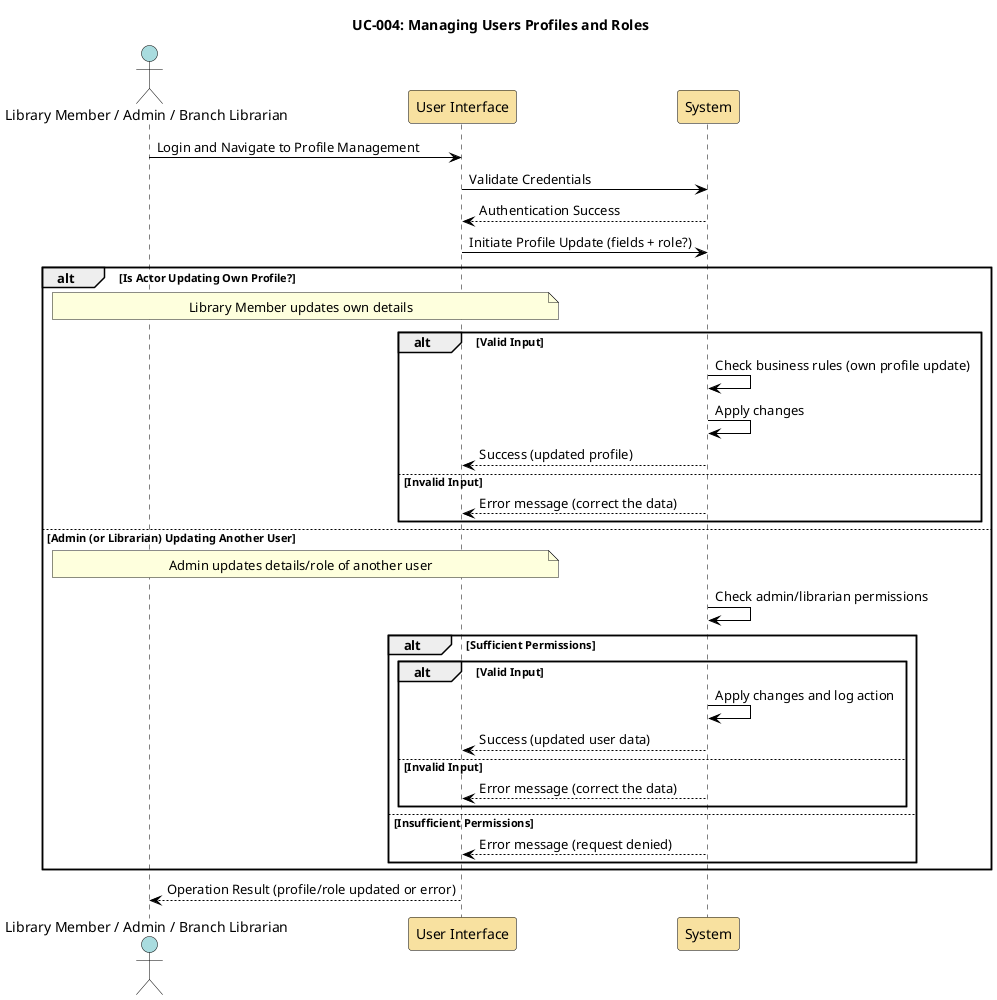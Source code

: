 @startuml
skinparam sequence {
  ActorBorderColor Black
  ActorBackgroundColor #A9DCDF
  ParticipantBorderColor Black
  ParticipantBackgroundColor #F8E1A0
  LifeLineBorderColor Black
  LifeLineBackgroundColor White
  NoteBorderColor Black
  NoteBackgroundColor #FEFECE
  ArrowColor Black
  ArrowThickness 1
  ActivationBorderColor Black
  ActivationBackgroundColor #B3E2CD
}

title UC-004: Managing Users Profiles and Roles

actor "Library Member / Admin / Branch Librarian" as Actor
participant "User Interface" as UI
participant "System" as SYS

Actor -> UI: Login and Navigate to Profile Management
UI -> SYS: Validate Credentials
SYS --> UI: Authentication Success

UI -> SYS: Initiate Profile Update (fields + role?)
alt Is Actor Updating Own Profile?
  note over Actor,UI: Library Member updates own details
  alt Valid Input
    SYS -> SYS: Check business rules (own profile update)
    SYS -> SYS: Apply changes
    SYS --> UI: Success (updated profile)
  else Invalid Input
    SYS --> UI: Error message (correct the data)
  end
else Admin (or Librarian) Updating Another User
  note over Actor,UI: Admin updates details/role of another user
  SYS -> SYS: Check admin/librarian permissions
  alt Sufficient Permissions
    alt Valid Input
      SYS -> SYS: Apply changes and log action
      SYS --> UI: Success (updated user data)
    else Invalid Input
      SYS --> UI: Error message (correct the data)
    end
  else Insufficient Permissions
    SYS --> UI: Error message (request denied)
  end
end

UI --> Actor: Operation Result (profile/role updated or error)

@enduml